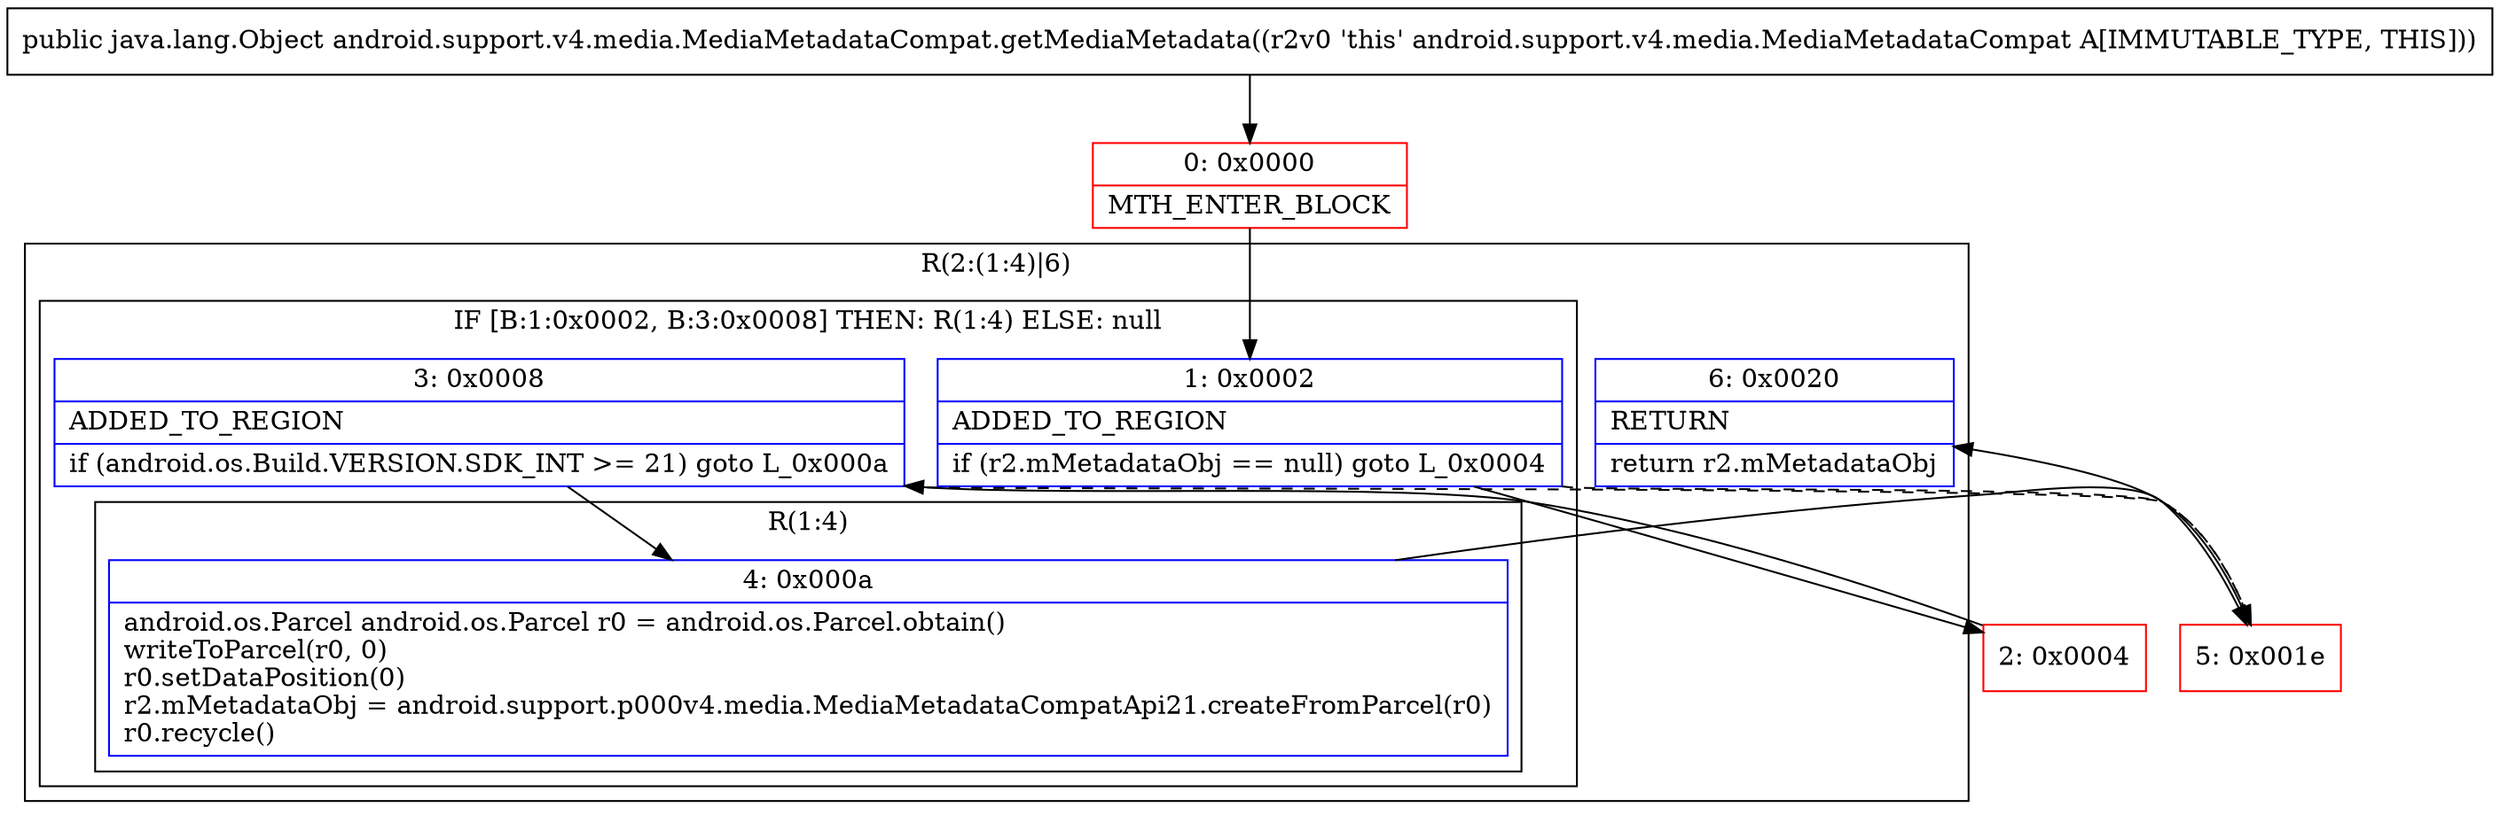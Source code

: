 digraph "CFG forandroid.support.v4.media.MediaMetadataCompat.getMediaMetadata()Ljava\/lang\/Object;" {
subgraph cluster_Region_2083930279 {
label = "R(2:(1:4)|6)";
node [shape=record,color=blue];
subgraph cluster_IfRegion_23266112 {
label = "IF [B:1:0x0002, B:3:0x0008] THEN: R(1:4) ELSE: null";
node [shape=record,color=blue];
Node_1 [shape=record,label="{1\:\ 0x0002|ADDED_TO_REGION\l|if (r2.mMetadataObj == null) goto L_0x0004\l}"];
Node_3 [shape=record,label="{3\:\ 0x0008|ADDED_TO_REGION\l|if (android.os.Build.VERSION.SDK_INT \>= 21) goto L_0x000a\l}"];
subgraph cluster_Region_803329942 {
label = "R(1:4)";
node [shape=record,color=blue];
Node_4 [shape=record,label="{4\:\ 0x000a|android.os.Parcel android.os.Parcel r0 = android.os.Parcel.obtain()\lwriteToParcel(r0, 0)\lr0.setDataPosition(0)\lr2.mMetadataObj = android.support.p000v4.media.MediaMetadataCompatApi21.createFromParcel(r0)\lr0.recycle()\l}"];
}
}
Node_6 [shape=record,label="{6\:\ 0x0020|RETURN\l|return r2.mMetadataObj\l}"];
}
Node_0 [shape=record,color=red,label="{0\:\ 0x0000|MTH_ENTER_BLOCK\l}"];
Node_2 [shape=record,color=red,label="{2\:\ 0x0004}"];
Node_5 [shape=record,color=red,label="{5\:\ 0x001e}"];
MethodNode[shape=record,label="{public java.lang.Object android.support.v4.media.MediaMetadataCompat.getMediaMetadata((r2v0 'this' android.support.v4.media.MediaMetadataCompat A[IMMUTABLE_TYPE, THIS])) }"];
MethodNode -> Node_0;
Node_1 -> Node_2;
Node_1 -> Node_5[style=dashed];
Node_3 -> Node_4;
Node_3 -> Node_5[style=dashed];
Node_4 -> Node_5;
Node_0 -> Node_1;
Node_2 -> Node_3;
Node_5 -> Node_6;
}

